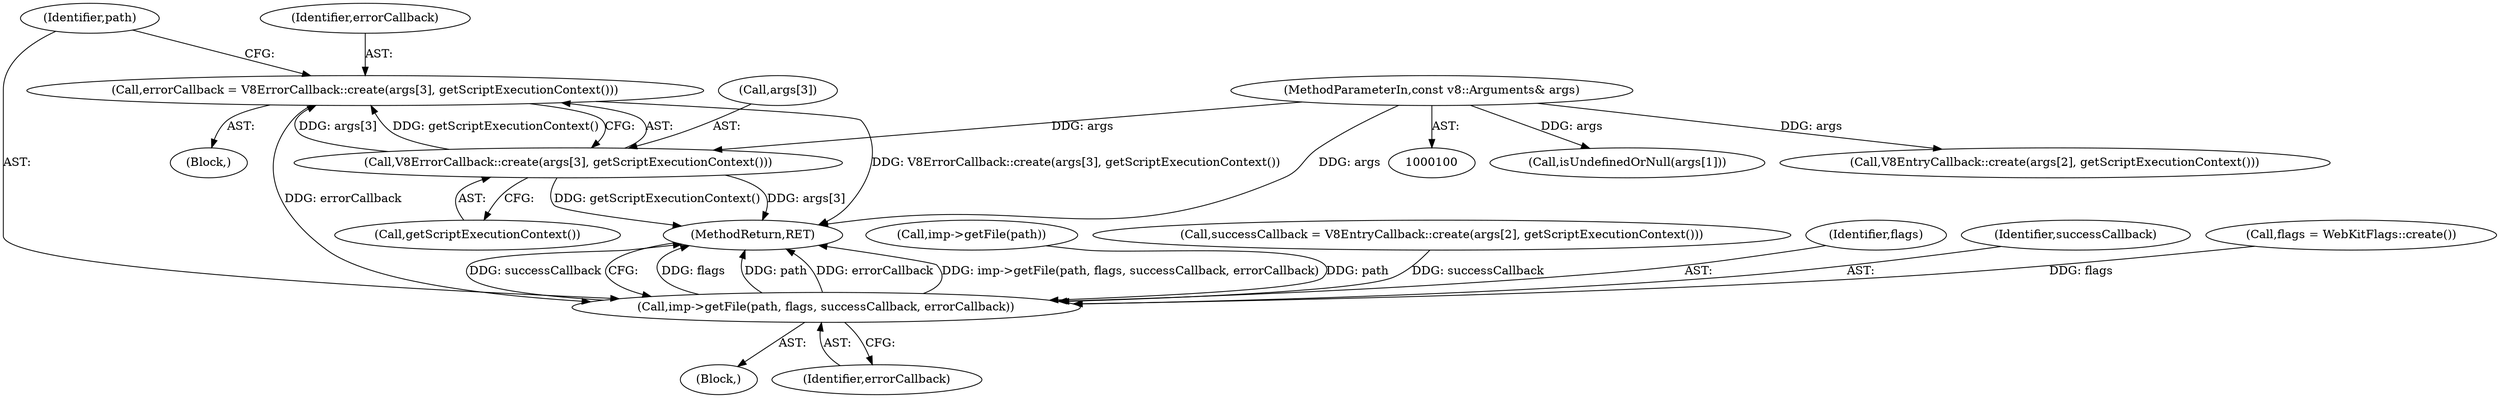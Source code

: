 digraph "0_Chrome_e9372a1bfd3588a80fcf49aa07321f0971dd6091_51@API" {
"1000228" [label="(Call,errorCallback = V8ErrorCallback::create(args[3], getScriptExecutionContext()))"];
"1000230" [label="(Call,V8ErrorCallback::create(args[3], getScriptExecutionContext()))"];
"1000101" [label="(MethodParameterIn,const v8::Arguments& args)"];
"1000235" [label="(Call,imp->getFile(path, flags, successCallback, errorCallback))"];
"1000236" [label="(Identifier,path)"];
"1000231" [label="(Call,args[3])"];
"1000240" [label="(MethodReturn,RET)"];
"1000220" [label="(Block,)"];
"1000128" [label="(Call,isUndefinedOrNull(args[1]))"];
"1000122" [label="(Call,imp->getFile(path))"];
"1000230" [label="(Call,V8ErrorCallback::create(args[3], getScriptExecutionContext()))"];
"1000202" [label="(Call,successCallback = V8EntryCallback::create(args[2], getScriptExecutionContext()))"];
"1000228" [label="(Call,errorCallback = V8ErrorCallback::create(args[3], getScriptExecutionContext()))"];
"1000101" [label="(MethodParameterIn,const v8::Arguments& args)"];
"1000204" [label="(Call,V8EntryCallback::create(args[2], getScriptExecutionContext()))"];
"1000234" [label="(Call,getScriptExecutionContext())"];
"1000237" [label="(Identifier,flags)"];
"1000102" [label="(Block,)"];
"1000238" [label="(Identifier,successCallback)"];
"1000134" [label="(Call,flags = WebKitFlags::create())"];
"1000239" [label="(Identifier,errorCallback)"];
"1000229" [label="(Identifier,errorCallback)"];
"1000235" [label="(Call,imp->getFile(path, flags, successCallback, errorCallback))"];
"1000228" -> "1000220"  [label="AST: "];
"1000228" -> "1000230"  [label="CFG: "];
"1000229" -> "1000228"  [label="AST: "];
"1000230" -> "1000228"  [label="AST: "];
"1000236" -> "1000228"  [label="CFG: "];
"1000228" -> "1000240"  [label="DDG: V8ErrorCallback::create(args[3], getScriptExecutionContext())"];
"1000230" -> "1000228"  [label="DDG: args[3]"];
"1000230" -> "1000228"  [label="DDG: getScriptExecutionContext()"];
"1000228" -> "1000235"  [label="DDG: errorCallback"];
"1000230" -> "1000234"  [label="CFG: "];
"1000231" -> "1000230"  [label="AST: "];
"1000234" -> "1000230"  [label="AST: "];
"1000230" -> "1000240"  [label="DDG: args[3]"];
"1000230" -> "1000240"  [label="DDG: getScriptExecutionContext()"];
"1000101" -> "1000230"  [label="DDG: args"];
"1000101" -> "1000100"  [label="AST: "];
"1000101" -> "1000240"  [label="DDG: args"];
"1000101" -> "1000128"  [label="DDG: args"];
"1000101" -> "1000204"  [label="DDG: args"];
"1000235" -> "1000102"  [label="AST: "];
"1000235" -> "1000239"  [label="CFG: "];
"1000236" -> "1000235"  [label="AST: "];
"1000237" -> "1000235"  [label="AST: "];
"1000238" -> "1000235"  [label="AST: "];
"1000239" -> "1000235"  [label="AST: "];
"1000240" -> "1000235"  [label="CFG: "];
"1000235" -> "1000240"  [label="DDG: flags"];
"1000235" -> "1000240"  [label="DDG: path"];
"1000235" -> "1000240"  [label="DDG: errorCallback"];
"1000235" -> "1000240"  [label="DDG: imp->getFile(path, flags, successCallback, errorCallback)"];
"1000235" -> "1000240"  [label="DDG: successCallback"];
"1000122" -> "1000235"  [label="DDG: path"];
"1000134" -> "1000235"  [label="DDG: flags"];
"1000202" -> "1000235"  [label="DDG: successCallback"];
}
